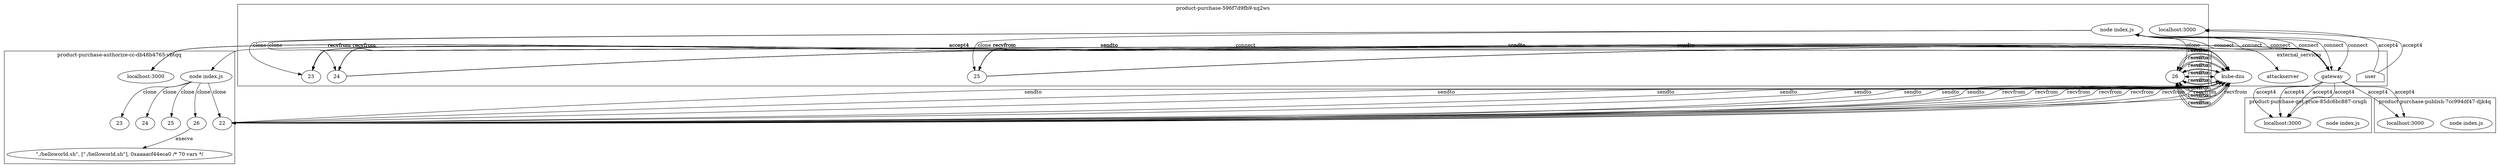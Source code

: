 digraph G {
	subgraph "cluster_ product-purchase-authorize-cc-db48b4765-vbtqq " {
		label=" product-purchase-authorize-cc-db48b4765-vbtqq "
		1846 [label="node index.js"]
		"product-purchase-authorize-cc_localhost_3000" [label="localhost:3000"]
		"product-purchase-authorize-cc_localhost_3000" [label="localhost:3000"]
		1846 -> 7134 [label=clone]
		1846 -> 7142 [label=clone]
		1846 -> 7137 [label=clone]
		1846 -> 7146 [label=clone]
		"product-purchase-authorize-cc_localhost_3000" [label="localhost:3000"]
		"product-purchase-authorize-cc_localhost_3000" [label="localhost:3000"]
		1846 -> 8323 [label=clone]
		7134 [label=22]
		7142 [label=23]
		7137 [label=24]
		7146 [label=25]
		8323 [label=26]
		" product-purchase-authorize-cc-db48b4765-vbtqq _./helloworld.sh" [label="\"./helloworld.sh\", [\"./helloworld.sh\"], 0xaaaacf44eca0 /* 70 vars */"]
		8323 -> " product-purchase-authorize-cc-db48b4765-vbtqq _./helloworld.sh" [label=execve]
	}
	subgraph "cluster_ product-purchase-596f7d9fb9-xq2ws " {
		label=" product-purchase-596f7d9fb9-xq2ws "
		2928 [label="node index.js"]
		"product-purchase_localhost_3000" [label="localhost:3000"]
		"product-purchase_localhost_3000" [label="localhost:3000"]
		2928 -> 7090 [label=clone]
		2928 -> 7098 [label=clone]
		2928 -> 7092 [label=clone]
		2928 -> 7106 [label=clone]
		7090 [label=23]
		7098 [label=24]
		7092 [label=25]
		7106 [label=26]
	}
	subgraph "cluster_ product-purchase-get-price-85dc6bc887-crsgh " {
		label=" product-purchase-get-price-85dc6bc887-crsgh "
		4298 [label="node index.js"]
		"product-purchase-get-price_localhost_3000" [label="localhost:3000"]
		"product-purchase-get-price_localhost_3000" [label="localhost:3000"]
		"product-purchase-get-price_localhost_3000" [label="localhost:3000"]
		"product-purchase-get-price_localhost_3000" [label="localhost:3000"]
	}
	subgraph "cluster_ product-purchase-publish-7cc994df47-djk4q " {
		label=" product-purchase-publish-7cc994df47-djk4q "
		5717 [label="node index.js"]
		"product-purchase-publish_localhost_3000" [label="localhost:3000"]
		"product-purchase-publish_localhost_3000" [label="localhost:3000"]
	}
	subgraph cluster_services {
		label=external_services
		user [shape=house]
		"10.107.89.58_8080" -> "product-purchase-authorize-cc_localhost_3000" [label=accept4]
		"10.107.89.58_8080" -> "product-purchase-authorize-cc_localhost_3000" [label=accept4]
		"10.108.98.220_8889" [label=attackserver]
		1846 -> "10.108.98.220_8889" [label=connect dir=both]
		"10.107.89.58_8080" -> "product-purchase-authorize-cc_localhost_3000" [label=accept4]
		"10.107.89.58_8080" -> "product-purchase-authorize-cc_localhost_3000" [label=accept4]
		"10.96.0.10_53" [label="kube-dns"]
		7134 -> "10.96.0.10_53" [label=sendto]
		"10.96.0.10_53" [label="kube-dns"]
		7134 -> "10.96.0.10_53" [label=sendto]
		"10.96.0.10_53" [label="kube-dns"]
		"10.96.0.10_53" -> 7134 [label=recvfrom]
		"10.96.0.10_53" [label="kube-dns"]
		"10.96.0.10_53" -> 7134 [label=recvfrom]
		"10.96.0.10_53" [label="kube-dns"]
		7134 -> "10.96.0.10_53" [label=sendto]
		"10.96.0.10_53" [label="kube-dns"]
		7134 -> "10.96.0.10_53" [label=sendto]
		"10.96.0.10_53" [label="kube-dns"]
		"10.96.0.10_53" -> 7134 [label=recvfrom]
		"10.96.0.10_53" [label="kube-dns"]
		"10.96.0.10_53" -> 7134 [label=recvfrom]
		"10.96.0.10_53" [label="kube-dns"]
		7134 -> "10.96.0.10_53" [label=sendto]
		"10.96.0.10_53" [label="kube-dns"]
		7134 -> "10.96.0.10_53" [label=sendto]
		"10.96.0.10_53" [label="kube-dns"]
		"10.96.0.10_53" -> 7134 [label=recvfrom]
		"10.96.0.10_53" [label="kube-dns"]
		"10.96.0.10_53" -> 7134 [label=recvfrom]
		"10.96.0.10_53" [label="kube-dns"]
		7134 -> "10.96.0.10_53" [label=sendto]
		"10.96.0.10_53" [label="kube-dns"]
		7134 -> "10.96.0.10_53" [label=sendto]
		"10.96.0.10_53" [label="kube-dns"]
		"10.96.0.10_53" -> 7134 [label=recvfrom]
		"10.96.0.10_53" [label="kube-dns"]
		"10.96.0.10_53" -> 7134 [label=recvfrom]
		user -> "product-purchase_localhost_3000" [label=accept4]
		user -> "product-purchase_localhost_3000" [label=accept4]
		"10.107.89.58_8080" [label=gateway]
		2928 -> "10.107.89.58_8080" [label=connect dir=both]
		"10.107.89.58_8080" [label=gateway]
		2928 -> "10.107.89.58_8080" [label=connect dir=both]
		"10.107.89.58_8080" [label=gateway]
		2928 -> "10.107.89.58_8080" [label=connect dir=both]
		"10.107.89.58_8080" [label=gateway]
		2928 -> "10.107.89.58_8080" [label=connect dir=both]
		"10.107.89.58_8080" [label=gateway]
		2928 -> "10.107.89.58_8080" [label=connect dir=both]
		"10.107.89.58_8080" [label=gateway]
		2928 -> "10.107.89.58_8080" [label=connect dir=both]
		"10.96.0.10_53" [label="kube-dns"]
		7090 -> "10.96.0.10_53" [label=sendto]
		"10.96.0.10_53" [label="kube-dns"]
		7090 -> "10.96.0.10_53" [label=sendto]
		"10.96.0.10_53" [label="kube-dns"]
		"10.96.0.10_53" -> 7090 [label=recvfrom]
		"10.96.0.10_53" [label="kube-dns"]
		"10.96.0.10_53" -> 7090 [label=recvfrom]
		"10.96.0.10_53" [label="kube-dns"]
		7090 -> "10.96.0.10_53" [label=sendto]
		"10.96.0.10_53" [label="kube-dns"]
		7090 -> "10.96.0.10_53" [label=sendto]
		"10.96.0.10_53" [label="kube-dns"]
		"10.96.0.10_53" -> 7090 [label=recvfrom]
		"10.96.0.10_53" [label="kube-dns"]
		"10.96.0.10_53" -> 7090 [label=recvfrom]
		"10.96.0.10_53" [label="kube-dns"]
		7090 -> "10.96.0.10_53" [label=sendto]
		"10.96.0.10_53" [label="kube-dns"]
		7090 -> "10.96.0.10_53" [label=sendto]
		"10.96.0.10_53" [label="kube-dns"]
		"10.96.0.10_53" -> 7090 [label=recvfrom]
		"10.96.0.10_53" [label="kube-dns"]
		"10.96.0.10_53" -> 7090 [label=recvfrom]
		"10.96.0.10_53" [label="kube-dns"]
		7090 -> "10.96.0.10_53" [label=sendto]
		"10.96.0.10_53" [label="kube-dns"]
		7090 -> "10.96.0.10_53" [label=sendto]
		"10.96.0.10_53" [label="kube-dns"]
		"10.96.0.10_53" -> 7090 [label=recvfrom]
		"10.96.0.10_53" [label="kube-dns"]
		"10.96.0.10_53" -> 7090 [label=recvfrom]
		"10.96.0.10_53" [label="kube-dns"]
		7090 -> "10.96.0.10_53" [label=sendto]
		"10.96.0.10_53" [label="kube-dns"]
		7090 -> "10.96.0.10_53" [label=sendto]
		"10.96.0.10_53" [label="kube-dns"]
		"10.96.0.10_53" -> 7090 [label=recvfrom]
		"10.96.0.10_53" [label="kube-dns"]
		"10.96.0.10_53" -> 7090 [label=recvfrom]
		"10.96.0.10_53" [label="kube-dns"]
		7090 -> "10.96.0.10_53" [label=sendto]
		"10.96.0.10_53" [label="kube-dns"]
		7090 -> "10.96.0.10_53" [label=sendto]
		"10.96.0.10_53" [label="kube-dns"]
		"10.96.0.10_53" -> 7090 [label=recvfrom]
		"10.96.0.10_53" [label="kube-dns"]
		"10.96.0.10_53" -> 7090 [label=recvfrom]
		"10.96.0.10_53" [label="kube-dns"]
		7090 -> "10.96.0.10_53" [label=sendto]
		"10.96.0.10_53" [label="kube-dns"]
		7090 -> "10.96.0.10_53" [label=sendto]
		"10.96.0.10_53" [label="kube-dns"]
		"10.96.0.10_53" -> 7090 [label=recvfrom]
		"10.96.0.10_53" [label="kube-dns"]
		"10.96.0.10_53" -> 7090 [label=recvfrom]
		"10.96.0.10_53" [label="kube-dns"]
		7090 -> "10.96.0.10_53" [label=sendto]
		"10.96.0.10_53" [label="kube-dns"]
		7090 -> "10.96.0.10_53" [label=sendto]
		"10.96.0.10_53" [label="kube-dns"]
		"10.96.0.10_53" -> 7090 [label=recvfrom]
		"10.96.0.10_53" [label="kube-dns"]
		"10.96.0.10_53" -> 7090 [label=recvfrom]
		"10.96.0.10_53" [label="kube-dns"]
		7098 -> "10.96.0.10_53" [label=sendto]
		"10.96.0.10_53" [label="kube-dns"]
		7098 -> "10.96.0.10_53" [label=sendto]
		"10.96.0.10_53" [label="kube-dns"]
		"10.96.0.10_53" -> 7098 [label=recvfrom]
		"10.96.0.10_53" [label="kube-dns"]
		"10.96.0.10_53" -> 7098 [label=recvfrom]
		"10.96.0.10_53" [label="kube-dns"]
		7098 -> "10.96.0.10_53" [label=sendto]
		"10.96.0.10_53" [label="kube-dns"]
		7098 -> "10.96.0.10_53" [label=sendto]
		"10.96.0.10_53" [label="kube-dns"]
		"10.96.0.10_53" -> 7098 [label=recvfrom]
		"10.96.0.10_53" [label="kube-dns"]
		"10.96.0.10_53" -> 7098 [label=recvfrom]
		"10.96.0.10_53" [label="kube-dns"]
		7098 -> "10.96.0.10_53" [label=sendto]
		"10.96.0.10_53" [label="kube-dns"]
		7098 -> "10.96.0.10_53" [label=sendto]
		"10.96.0.10_53" [label="kube-dns"]
		"10.96.0.10_53" -> 7098 [label=recvfrom]
		"10.96.0.10_53" [label="kube-dns"]
		"10.96.0.10_53" -> 7098 [label=recvfrom]
		"10.96.0.10_53" [label="kube-dns"]
		7098 -> "10.96.0.10_53" [label=sendto]
		"10.96.0.10_53" [label="kube-dns"]
		7098 -> "10.96.0.10_53" [label=sendto]
		"10.96.0.10_53" [label="kube-dns"]
		"10.96.0.10_53" -> 7098 [label=recvfrom]
		"10.96.0.10_53" [label="kube-dns"]
		"10.96.0.10_53" -> 7098 [label=recvfrom]
		"10.96.0.10_53" [label="kube-dns"]
		7092 -> "10.96.0.10_53" [label=sendto]
		"10.96.0.10_53" [label="kube-dns"]
		7092 -> "10.96.0.10_53" [label=sendto]
		"10.96.0.10_53" [label="kube-dns"]
		"10.96.0.10_53" -> 7092 [label=recvfrom]
		"10.96.0.10_53" [label="kube-dns"]
		"10.96.0.10_53" -> 7092 [label=recvfrom]
		"10.96.0.10_53" [label="kube-dns"]
		7092 -> "10.96.0.10_53" [label=sendto]
		"10.96.0.10_53" [label="kube-dns"]
		7092 -> "10.96.0.10_53" [label=sendto]
		"10.96.0.10_53" [label="kube-dns"]
		"10.96.0.10_53" -> 7092 [label=recvfrom]
		"10.96.0.10_53" [label="kube-dns"]
		"10.96.0.10_53" -> 7092 [label=recvfrom]
		"10.96.0.10_53" [label="kube-dns"]
		7092 -> "10.96.0.10_53" [label=sendto]
		"10.96.0.10_53" [label="kube-dns"]
		7092 -> "10.96.0.10_53" [label=sendto]
		"10.96.0.10_53" [label="kube-dns"]
		"10.96.0.10_53" -> 7092 [label=recvfrom]
		"10.96.0.10_53" [label="kube-dns"]
		"10.96.0.10_53" -> 7092 [label=recvfrom]
		"10.96.0.10_53" [label="kube-dns"]
		7092 -> "10.96.0.10_53" [label=sendto]
		"10.96.0.10_53" [label="kube-dns"]
		7092 -> "10.96.0.10_53" [label=sendto]
		"10.96.0.10_53" [label="kube-dns"]
		"10.96.0.10_53" -> 7092 [label=recvfrom]
		"10.96.0.10_53" [label="kube-dns"]
		"10.96.0.10_53" -> 7092 [label=recvfrom]
		"10.96.0.10_53" [label="kube-dns"]
		7092 -> "10.96.0.10_53" [label=sendto]
		"10.96.0.10_53" [label="kube-dns"]
		7092 -> "10.96.0.10_53" [label=sendto]
		"10.96.0.10_53" [label="kube-dns"]
		"10.96.0.10_53" -> 7092 [label=recvfrom]
		"10.96.0.10_53" [label="kube-dns"]
		"10.96.0.10_53" -> 7092 [label=recvfrom]
		"10.96.0.10_53" [label="kube-dns"]
		7092 -> "10.96.0.10_53" [label=sendto]
		"10.96.0.10_53" [label="kube-dns"]
		7092 -> "10.96.0.10_53" [label=sendto]
		"10.96.0.10_53" [label="kube-dns"]
		"10.96.0.10_53" -> 7092 [label=recvfrom]
		"10.96.0.10_53" [label="kube-dns"]
		"10.96.0.10_53" -> 7092 [label=recvfrom]
		"10.96.0.10_53" [label="kube-dns"]
		7092 -> "10.96.0.10_53" [label=sendto]
		"10.96.0.10_53" [label="kube-dns"]
		7092 -> "10.96.0.10_53" [label=sendto]
		"10.96.0.10_53" [label="kube-dns"]
		"10.96.0.10_53" -> 7092 [label=recvfrom]
		"10.96.0.10_53" [label="kube-dns"]
		"10.96.0.10_53" -> 7092 [label=recvfrom]
		"10.96.0.10_53" [label="kube-dns"]
		7092 -> "10.96.0.10_53" [label=sendto]
		"10.96.0.10_53" [label="kube-dns"]
		7092 -> "10.96.0.10_53" [label=sendto]
		"10.96.0.10_53" [label="kube-dns"]
		"10.96.0.10_53" -> 7092 [label=recvfrom]
		"10.96.0.10_53" [label="kube-dns"]
		"10.96.0.10_53" -> 7092 [label=recvfrom]
		"10.96.0.10_53" [label="kube-dns"]
		7106 -> "10.96.0.10_53" [label=sendto]
		"10.96.0.10_53" [label="kube-dns"]
		7106 -> "10.96.0.10_53" [label=sendto]
		"10.96.0.10_53" [label="kube-dns"]
		"10.96.0.10_53" -> 7106 [label=recvfrom]
		"10.96.0.10_53" [label="kube-dns"]
		"10.96.0.10_53" -> 7106 [label=recvfrom]
		"10.96.0.10_53" [label="kube-dns"]
		7106 -> "10.96.0.10_53" [label=sendto]
		"10.96.0.10_53" [label="kube-dns"]
		7106 -> "10.96.0.10_53" [label=sendto]
		"10.96.0.10_53" [label="kube-dns"]
		"10.96.0.10_53" -> 7106 [label=recvfrom]
		"10.96.0.10_53" [label="kube-dns"]
		"10.96.0.10_53" -> 7106 [label=recvfrom]
		"10.96.0.10_53" [label="kube-dns"]
		7106 -> "10.96.0.10_53" [label=sendto]
		"10.96.0.10_53" [label="kube-dns"]
		7106 -> "10.96.0.10_53" [label=sendto]
		"10.96.0.10_53" [label="kube-dns"]
		"10.96.0.10_53" -> 7106 [label=recvfrom]
		"10.96.0.10_53" [label="kube-dns"]
		"10.96.0.10_53" -> 7106 [label=recvfrom]
		"10.96.0.10_53" [label="kube-dns"]
		7106 -> "10.96.0.10_53" [label=sendto]
		"10.96.0.10_53" [label="kube-dns"]
		7106 -> "10.96.0.10_53" [label=sendto]
		"10.96.0.10_53" [label="kube-dns"]
		"10.96.0.10_53" -> 7106 [label=recvfrom]
		"10.96.0.10_53" [label="kube-dns"]
		"10.96.0.10_53" -> 7106 [label=recvfrom]
		"10.107.89.58_8080" -> "product-purchase-get-price_localhost_3000" [label=accept4]
		"10.107.89.58_8080" -> "product-purchase-get-price_localhost_3000" [label=accept4]
		"10.107.89.58_8080" -> "product-purchase-get-price_localhost_3000" [label=accept4]
		"10.107.89.58_8080" -> "product-purchase-get-price_localhost_3000" [label=accept4]
		"10.107.89.58_8080" -> "product-purchase-publish_localhost_3000" [label=accept4]
		"10.107.89.58_8080" -> "product-purchase-publish_localhost_3000" [label=accept4]
	}
}
